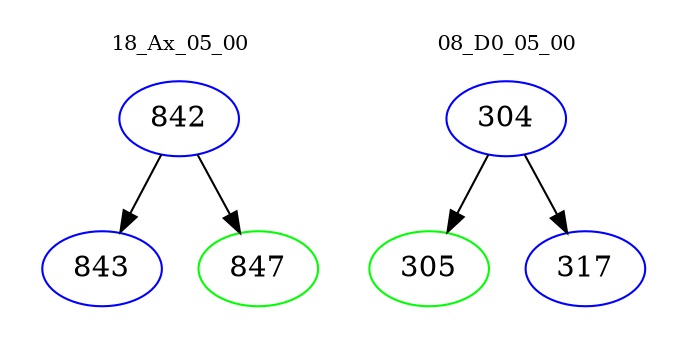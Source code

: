 digraph{
subgraph cluster_0 {
color = white
label = "18_Ax_05_00";
fontsize=10;
T0_842 [label="842", color="blue"]
T0_842 -> T0_843 [color="black"]
T0_843 [label="843", color="blue"]
T0_842 -> T0_847 [color="black"]
T0_847 [label="847", color="green"]
}
subgraph cluster_1 {
color = white
label = "08_D0_05_00";
fontsize=10;
T1_304 [label="304", color="blue"]
T1_304 -> T1_305 [color="black"]
T1_305 [label="305", color="green"]
T1_304 -> T1_317 [color="black"]
T1_317 [label="317", color="blue"]
}
}
